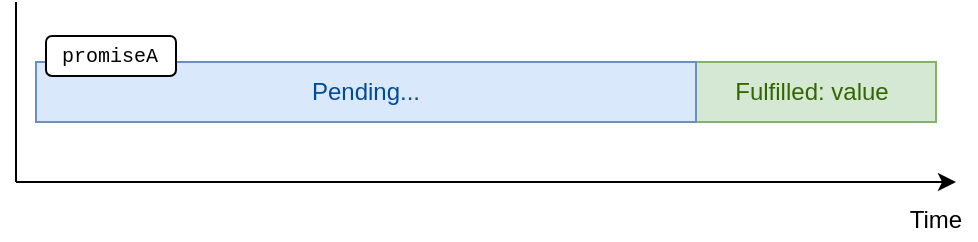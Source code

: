 <mxfile version="14.6.13" type="device" pages="2"><diagram id="idhxigilsuWetFB2cpPl" name="Fulfilled"><mxGraphModel dx="1102" dy="547" grid="1" gridSize="10" guides="1" tooltips="1" connect="1" arrows="1" fold="1" page="0" pageScale="1" pageWidth="827" pageHeight="1169" math="0" shadow="0"><root><mxCell id="0"/><mxCell id="1" parent="0"/><mxCell id="N8z0Ye5YrI288PrtkeDU-1" value="" style="rounded=0;whiteSpace=wrap;html=1;fillColor=#d5e8d4;strokeColor=#82b366;" parent="1" vertex="1"><mxGeometry x="70" y="500" width="450" height="30" as="geometry"/></mxCell><mxCell id="N8z0Ye5YrI288PrtkeDU-5" value="" style="endArrow=classic;html=1;" parent="1" edge="1"><mxGeometry width="50" height="50" relative="1" as="geometry"><mxPoint x="60" y="560" as="sourcePoint"/><mxPoint x="530" y="560" as="targetPoint"/></mxGeometry></mxCell><mxCell id="N8z0Ye5YrI288PrtkeDU-6" value="" style="endArrow=none;html=1;" parent="1" edge="1"><mxGeometry width="50" height="50" relative="1" as="geometry"><mxPoint x="60" y="560" as="sourcePoint"/><mxPoint x="60" y="470" as="targetPoint"/></mxGeometry></mxCell><mxCell id="N8z0Ye5YrI288PrtkeDU-7" value="Time" style="text;html=1;strokeColor=none;fillColor=none;align=center;verticalAlign=middle;whiteSpace=wrap;rounded=0;" parent="1" vertex="1"><mxGeometry x="500" y="569" width="40" height="20" as="geometry"/></mxCell><mxCell id="N8z0Ye5YrI288PrtkeDU-12" value="" style="rounded=0;whiteSpace=wrap;html=1;fillColor=#dae8fc;strokeColor=#6c8ebf;" parent="1" vertex="1"><mxGeometry x="70" y="500" width="330" height="30" as="geometry"/></mxCell><mxCell id="N8z0Ye5YrI288PrtkeDU-13" value="Pending..." style="text;html=1;strokeColor=none;fillColor=none;align=center;verticalAlign=middle;whiteSpace=wrap;rounded=0;fontColor=#004C99;" parent="1" vertex="1"><mxGeometry x="195" y="505" width="80" height="20" as="geometry"/></mxCell><mxCell id="N8z0Ye5YrI288PrtkeDU-17" value="Fulfilled: value" style="text;html=1;strokeColor=none;fillColor=none;align=center;verticalAlign=middle;whiteSpace=wrap;rounded=0;fontColor=#336600;" parent="1" vertex="1"><mxGeometry x="393" y="505" width="130" height="20" as="geometry"/></mxCell><mxCell id="-S_mJhH61JFIsjPQwXrV-2" value="" style="rounded=1;whiteSpace=wrap;html=1;labelBackgroundColor=#ffffff;fontFamily=Courier New;fontSize=23;fontColor=#666666;align=left;" parent="1" vertex="1"><mxGeometry x="75" y="487" width="65" height="20" as="geometry"/></mxCell><mxCell id="N8z0Ye5YrI288PrtkeDU-10" value="promiseA" style="text;html=1;strokeColor=none;fillColor=none;align=center;verticalAlign=middle;whiteSpace=wrap;rounded=0;fontSize=10;fontFamily=Courier New;" parent="1" vertex="1"><mxGeometry x="81" y="487" width="52" height="20" as="geometry"/></mxCell></root></mxGraphModel></diagram><diagram id="PoV2LRwgNAPE0DKBXbfr" name="Rejected"><mxGraphModel dx="1102" dy="947" grid="1" gridSize="10" guides="1" tooltips="1" connect="1" arrows="1" fold="1" page="0" pageScale="1" pageWidth="827" pageHeight="1169" math="0" shadow="0"><root><mxCell id="QDDsAlEV86ybXLJ4-alZ-0"/><mxCell id="QDDsAlEV86ybXLJ4-alZ-1" parent="QDDsAlEV86ybXLJ4-alZ-0"/><mxCell id="QDDsAlEV86ybXLJ4-alZ-2" value="" style="rounded=0;whiteSpace=wrap;html=1;fillColor=#f8cecc;strokeColor=#b85450;" vertex="1" parent="QDDsAlEV86ybXLJ4-alZ-1"><mxGeometry x="190" y="380" width="450" height="30" as="geometry"/></mxCell><mxCell id="QDDsAlEV86ybXLJ4-alZ-3" value="" style="endArrow=classic;html=1;" edge="1" parent="QDDsAlEV86ybXLJ4-alZ-1"><mxGeometry width="50" height="50" relative="1" as="geometry"><mxPoint x="180" y="440" as="sourcePoint"/><mxPoint x="650" y="440" as="targetPoint"/></mxGeometry></mxCell><mxCell id="QDDsAlEV86ybXLJ4-alZ-4" value="" style="endArrow=none;html=1;" edge="1" parent="QDDsAlEV86ybXLJ4-alZ-1"><mxGeometry width="50" height="50" relative="1" as="geometry"><mxPoint x="180" y="440" as="sourcePoint"/><mxPoint x="180" y="350" as="targetPoint"/></mxGeometry></mxCell><mxCell id="QDDsAlEV86ybXLJ4-alZ-5" value="Time" style="text;html=1;strokeColor=none;fillColor=none;align=center;verticalAlign=middle;whiteSpace=wrap;rounded=0;" vertex="1" parent="QDDsAlEV86ybXLJ4-alZ-1"><mxGeometry x="620" y="449" width="40" height="20" as="geometry"/></mxCell><mxCell id="QDDsAlEV86ybXLJ4-alZ-6" value="" style="rounded=0;whiteSpace=wrap;html=1;fillColor=#dae8fc;strokeColor=#6c8ebf;" vertex="1" parent="QDDsAlEV86ybXLJ4-alZ-1"><mxGeometry x="190" y="380" width="330" height="30" as="geometry"/></mxCell><mxCell id="QDDsAlEV86ybXLJ4-alZ-7" value="Pending..." style="text;html=1;strokeColor=none;fillColor=none;align=center;verticalAlign=middle;whiteSpace=wrap;rounded=0;fontColor=#004C99;" vertex="1" parent="QDDsAlEV86ybXLJ4-alZ-1"><mxGeometry x="315" y="385" width="80" height="20" as="geometry"/></mxCell><mxCell id="QDDsAlEV86ybXLJ4-alZ-8" value="Rejected: error" style="text;html=1;strokeColor=none;fillColor=none;align=center;verticalAlign=middle;whiteSpace=wrap;rounded=0;fontColor=#660000;" vertex="1" parent="QDDsAlEV86ybXLJ4-alZ-1"><mxGeometry x="513" y="385" width="130" height="20" as="geometry"/></mxCell><mxCell id="QDDsAlEV86ybXLJ4-alZ-9" value="" style="rounded=1;whiteSpace=wrap;html=1;labelBackgroundColor=#ffffff;fontFamily=Courier New;fontSize=23;fontColor=#666666;align=left;" vertex="1" parent="QDDsAlEV86ybXLJ4-alZ-1"><mxGeometry x="195" y="367" width="65" height="20" as="geometry"/></mxCell><mxCell id="QDDsAlEV86ybXLJ4-alZ-10" value="promiseB" style="text;html=1;strokeColor=none;fillColor=none;align=center;verticalAlign=middle;whiteSpace=wrap;rounded=0;fontSize=10;fontFamily=Courier New;" vertex="1" parent="QDDsAlEV86ybXLJ4-alZ-1"><mxGeometry x="201" y="367" width="52" height="20" as="geometry"/></mxCell></root></mxGraphModel></diagram></mxfile>